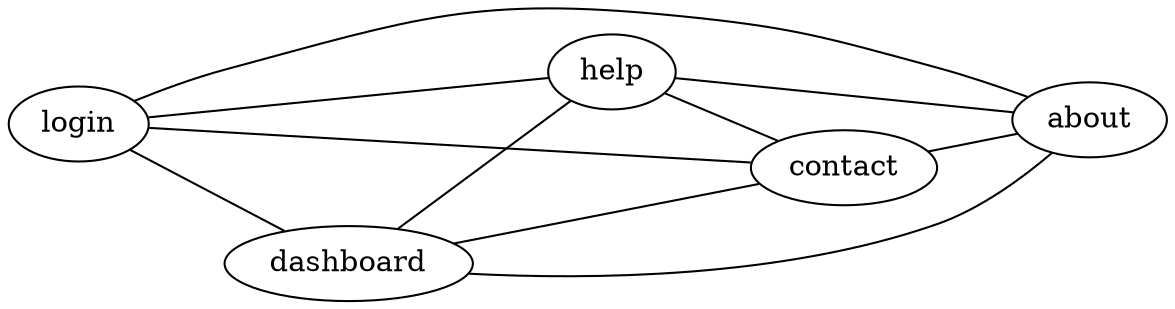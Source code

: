 graph sextant_login {
  rankdir=LR;
  login -- { dashboard help contact about };
  dashboard -- { help contact about };
  help -- { contact about };
  contact -- about;
}
